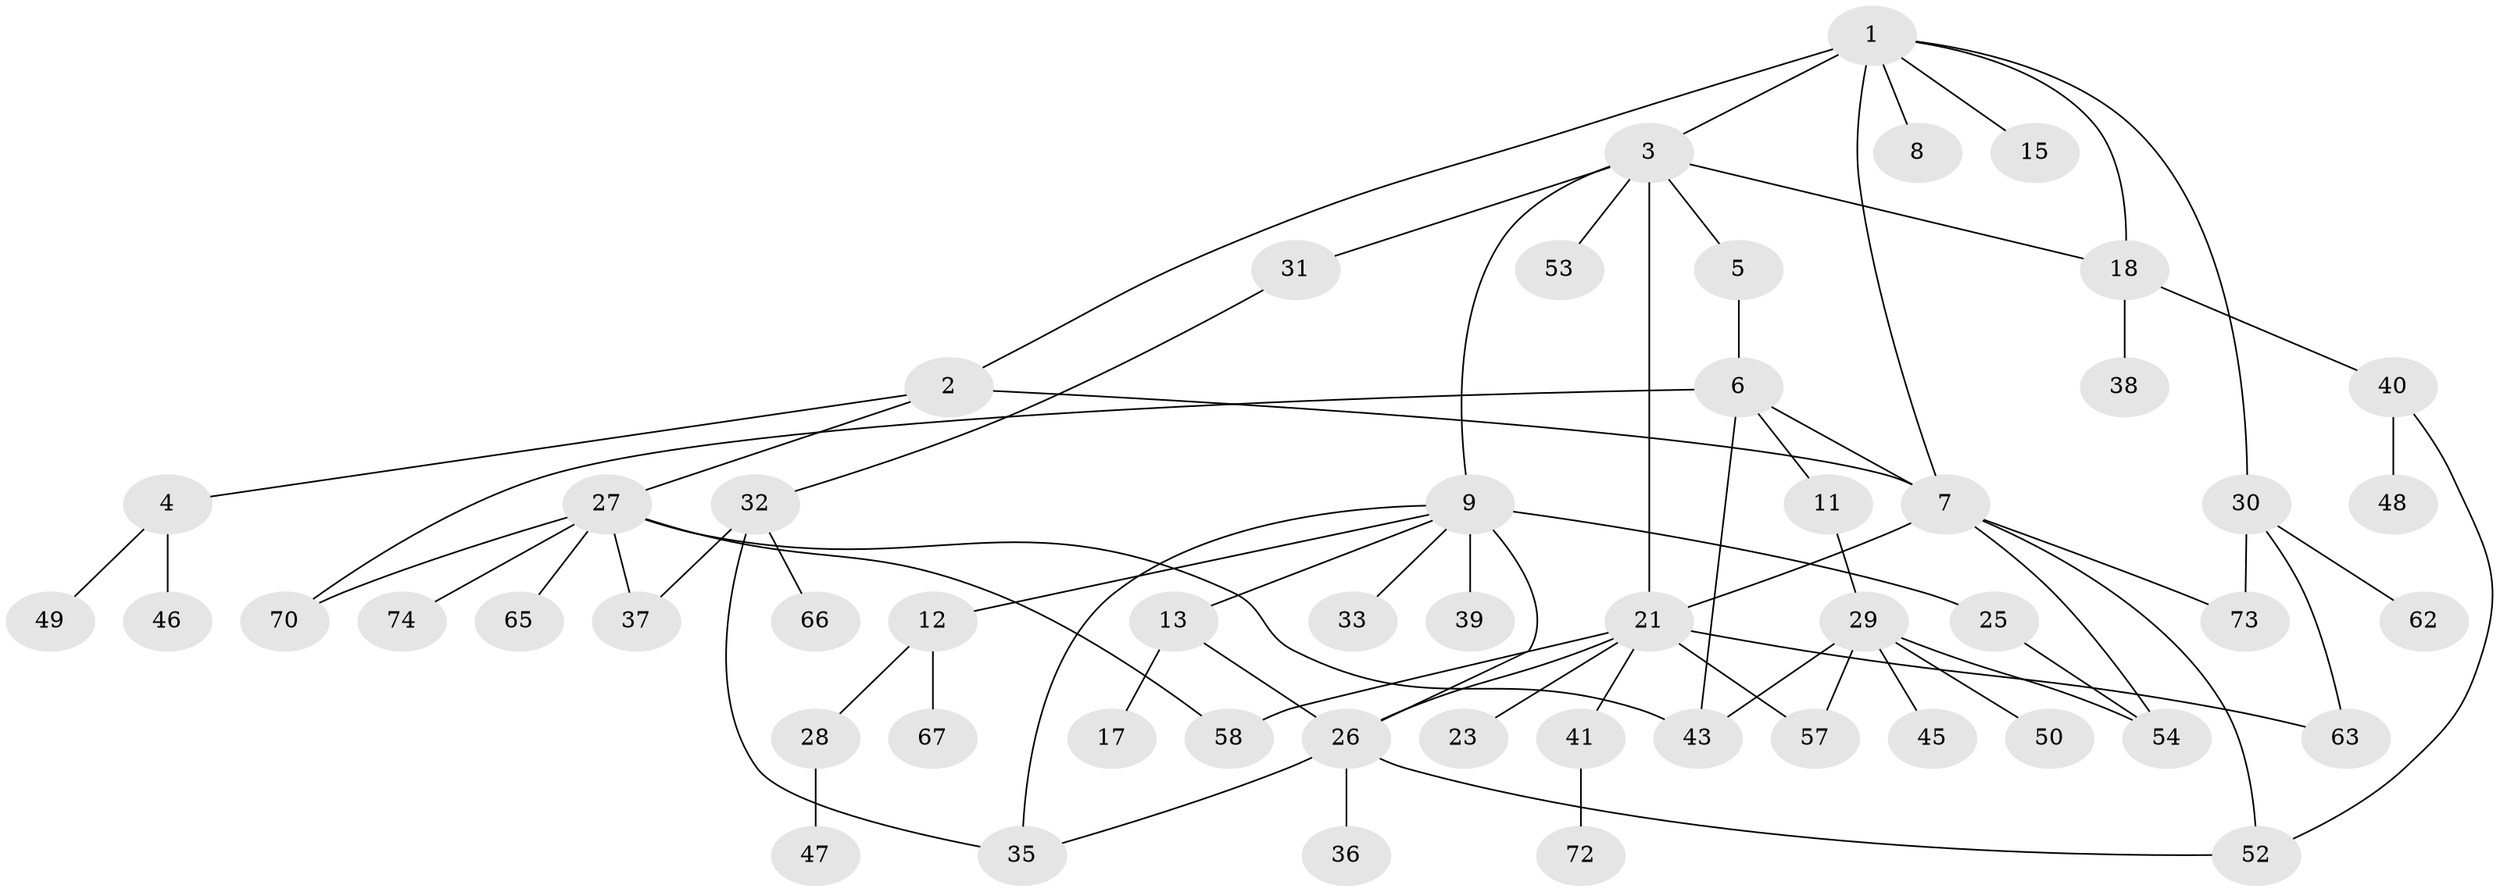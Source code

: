 // Generated by graph-tools (version 1.1) at 2025/51/02/27/25 19:51:40]
// undirected, 54 vertices, 73 edges
graph export_dot {
graph [start="1"]
  node [color=gray90,style=filled];
  1 [super="+22"];
  2;
  3 [super="+16"];
  4 [super="+24"];
  5;
  6 [super="+20"];
  7 [super="+56"];
  8 [super="+60"];
  9 [super="+10"];
  11 [super="+14"];
  12;
  13;
  15;
  17;
  18 [super="+19"];
  21 [super="+42"];
  23;
  25 [super="+68"];
  26 [super="+51"];
  27 [super="+34"];
  28 [super="+64"];
  29;
  30 [super="+44"];
  31;
  32 [super="+55"];
  33;
  35 [super="+76"];
  36;
  37 [super="+71"];
  38;
  39;
  40 [super="+69"];
  41;
  43 [super="+61"];
  45;
  46;
  47;
  48;
  49;
  50 [super="+75"];
  52;
  53;
  54;
  57 [super="+59"];
  58;
  62;
  63;
  65;
  66;
  67;
  70;
  72;
  73;
  74;
  1 -- 2;
  1 -- 3 [weight=2];
  1 -- 8;
  1 -- 15;
  1 -- 30;
  1 -- 7;
  1 -- 18;
  2 -- 4;
  2 -- 7;
  2 -- 27;
  3 -- 5;
  3 -- 9 [weight=2];
  3 -- 18;
  3 -- 53;
  3 -- 21;
  3 -- 31;
  4 -- 46;
  4 -- 49;
  5 -- 6;
  6 -- 11;
  6 -- 70;
  6 -- 7;
  6 -- 43;
  7 -- 21;
  7 -- 52;
  7 -- 54;
  7 -- 73;
  9 -- 13;
  9 -- 25;
  9 -- 33;
  9 -- 35;
  9 -- 39;
  9 -- 26;
  9 -- 12;
  11 -- 29;
  12 -- 28;
  12 -- 67;
  13 -- 17;
  13 -- 26;
  18 -- 38;
  18 -- 40;
  21 -- 23;
  21 -- 41 [weight=2];
  21 -- 57;
  21 -- 58;
  21 -- 63;
  21 -- 26;
  25 -- 54;
  26 -- 36;
  26 -- 52;
  26 -- 35;
  27 -- 37;
  27 -- 58;
  27 -- 65;
  27 -- 70 [weight=2];
  27 -- 43;
  27 -- 74;
  28 -- 47;
  29 -- 45;
  29 -- 50;
  29 -- 57;
  29 -- 43;
  29 -- 54;
  30 -- 62;
  30 -- 73;
  30 -- 63;
  31 -- 32;
  32 -- 66;
  32 -- 35;
  32 -- 37;
  40 -- 48;
  40 -- 52;
  41 -- 72;
}

